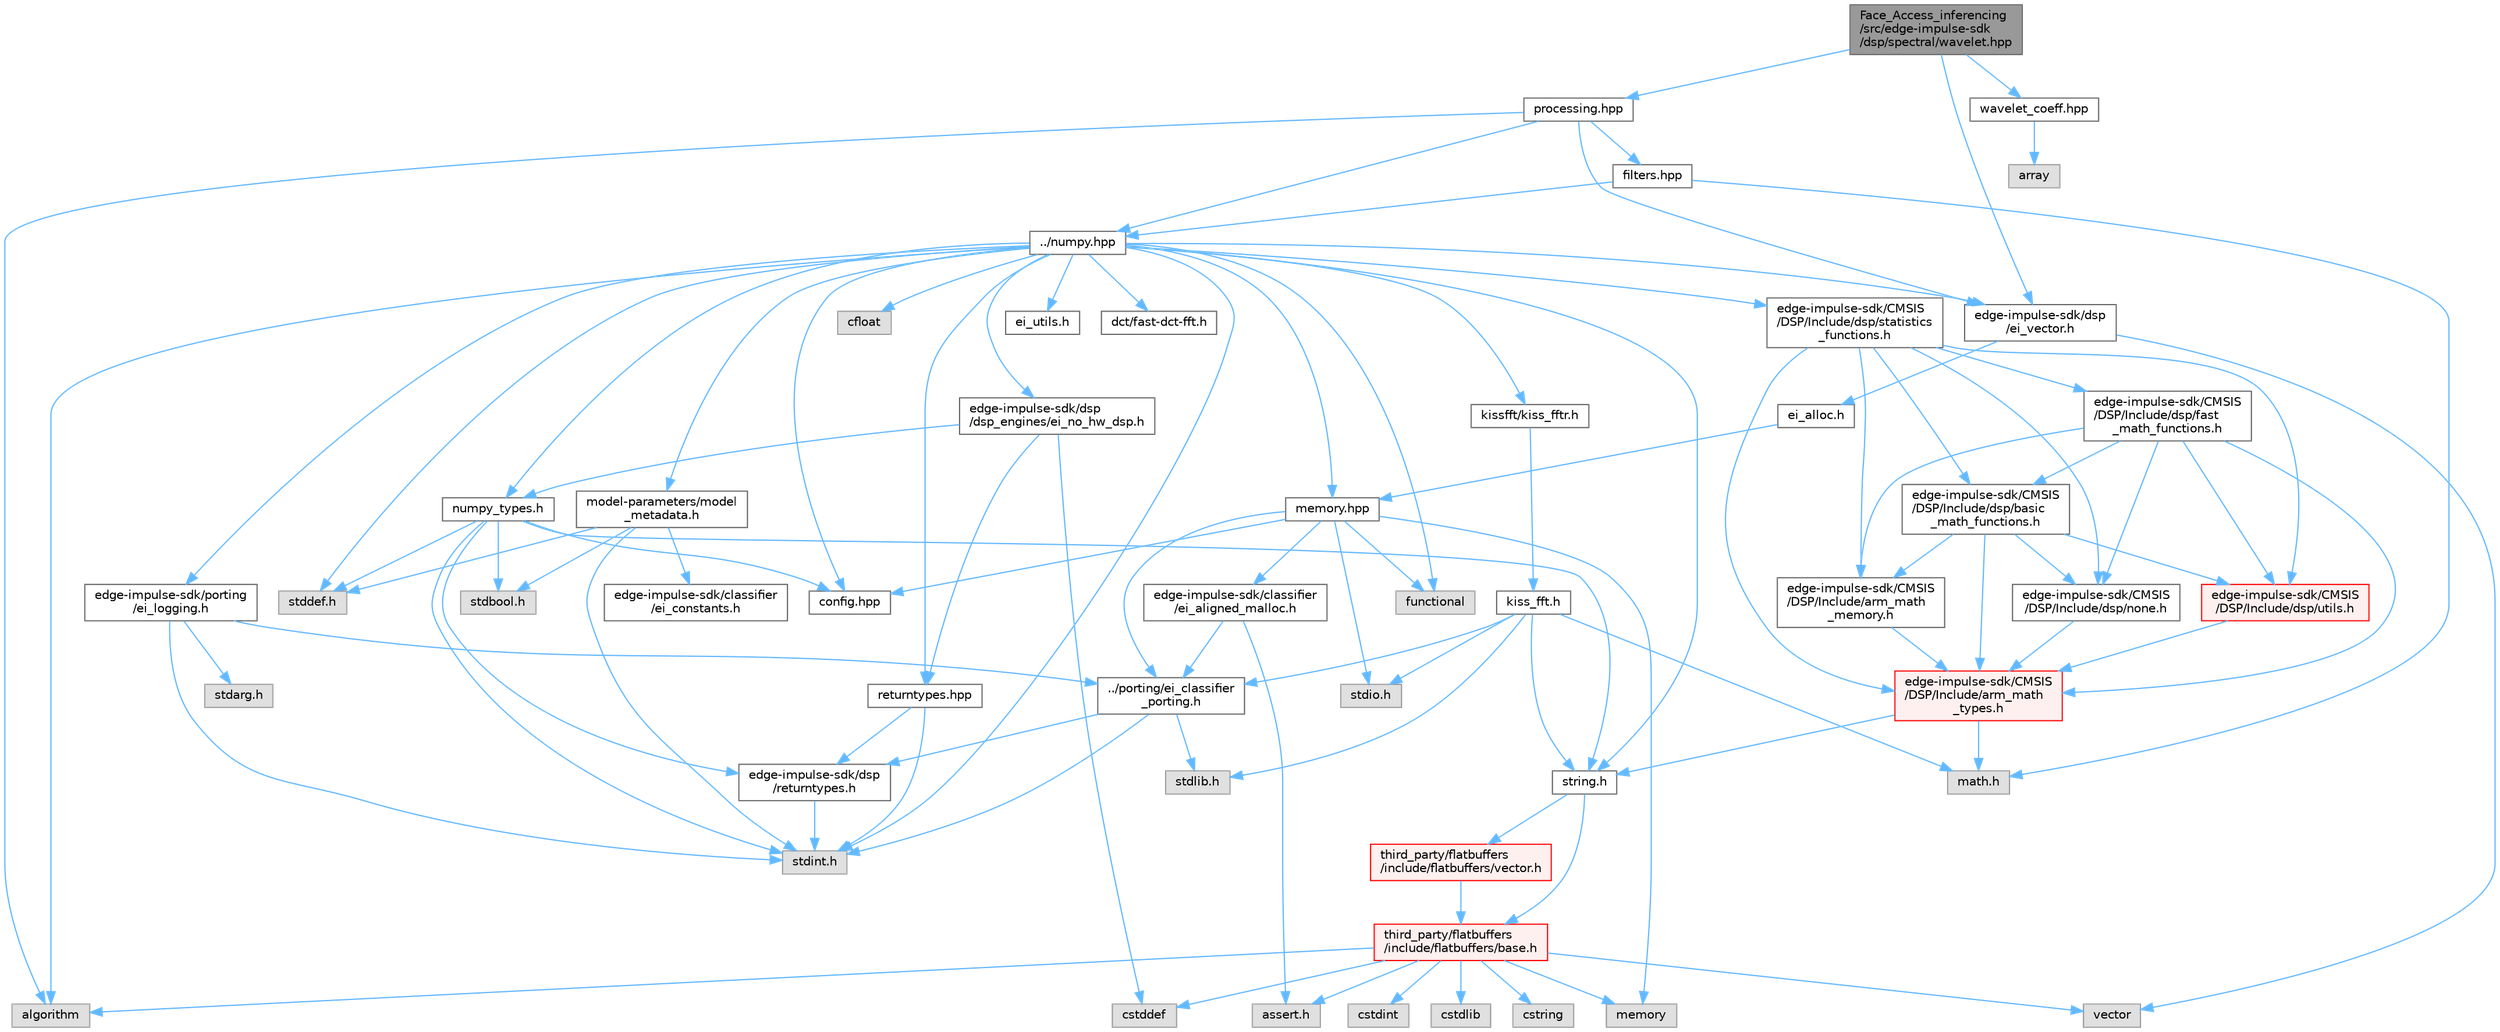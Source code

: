 digraph "Face_Access_inferencing/src/edge-impulse-sdk/dsp/spectral/wavelet.hpp"
{
 // LATEX_PDF_SIZE
  bgcolor="transparent";
  edge [fontname=Helvetica,fontsize=10,labelfontname=Helvetica,labelfontsize=10];
  node [fontname=Helvetica,fontsize=10,shape=box,height=0.2,width=0.4];
  Node1 [id="Node000001",label="Face_Access_inferencing\l/src/edge-impulse-sdk\l/dsp/spectral/wavelet.hpp",height=0.2,width=0.4,color="gray40", fillcolor="grey60", style="filled", fontcolor="black",tooltip=" "];
  Node1 -> Node2 [id="edge1_Node000001_Node000002",color="steelblue1",style="solid",tooltip=" "];
  Node2 [id="Node000002",label="edge-impulse-sdk/dsp\l/ei_vector.h",height=0.2,width=0.4,color="grey40", fillcolor="white", style="filled",URL="$ei__vector_8h.html",tooltip=" "];
  Node2 -> Node3 [id="edge2_Node000002_Node000003",color="steelblue1",style="solid",tooltip=" "];
  Node3 [id="Node000003",label="ei_alloc.h",height=0.2,width=0.4,color="grey40", fillcolor="white", style="filled",URL="$ei__alloc_8h.html",tooltip=" "];
  Node3 -> Node4 [id="edge3_Node000003_Node000004",color="steelblue1",style="solid",tooltip=" "];
  Node4 [id="Node000004",label="memory.hpp",height=0.2,width=0.4,color="grey40", fillcolor="white", style="filled",URL="$memory_8hpp.html",tooltip=" "];
  Node4 -> Node5 [id="edge4_Node000004_Node000005",color="steelblue1",style="solid",tooltip=" "];
  Node5 [id="Node000005",label="functional",height=0.2,width=0.4,color="grey60", fillcolor="#E0E0E0", style="filled",tooltip=" "];
  Node4 -> Node6 [id="edge5_Node000004_Node000006",color="steelblue1",style="solid",tooltip=" "];
  Node6 [id="Node000006",label="stdio.h",height=0.2,width=0.4,color="grey60", fillcolor="#E0E0E0", style="filled",tooltip=" "];
  Node4 -> Node7 [id="edge6_Node000004_Node000007",color="steelblue1",style="solid",tooltip=" "];
  Node7 [id="Node000007",label="memory",height=0.2,width=0.4,color="grey60", fillcolor="#E0E0E0", style="filled",tooltip=" "];
  Node4 -> Node8 [id="edge7_Node000004_Node000008",color="steelblue1",style="solid",tooltip=" "];
  Node8 [id="Node000008",label="../porting/ei_classifier\l_porting.h",height=0.2,width=0.4,color="grey40", fillcolor="white", style="filled",URL="$ei__classifier__porting_8h.html",tooltip=" "];
  Node8 -> Node9 [id="edge8_Node000008_Node000009",color="steelblue1",style="solid",tooltip=" "];
  Node9 [id="Node000009",label="stdint.h",height=0.2,width=0.4,color="grey60", fillcolor="#E0E0E0", style="filled",tooltip=" "];
  Node8 -> Node10 [id="edge9_Node000008_Node000010",color="steelblue1",style="solid",tooltip=" "];
  Node10 [id="Node000010",label="stdlib.h",height=0.2,width=0.4,color="grey60", fillcolor="#E0E0E0", style="filled",tooltip=" "];
  Node8 -> Node11 [id="edge10_Node000008_Node000011",color="steelblue1",style="solid",tooltip=" "];
  Node11 [id="Node000011",label="edge-impulse-sdk/dsp\l/returntypes.h",height=0.2,width=0.4,color="grey40", fillcolor="white", style="filled",URL="$returntypes_8h.html",tooltip=" "];
  Node11 -> Node9 [id="edge11_Node000011_Node000009",color="steelblue1",style="solid",tooltip=" "];
  Node4 -> Node12 [id="edge12_Node000004_Node000012",color="steelblue1",style="solid",tooltip=" "];
  Node12 [id="Node000012",label="edge-impulse-sdk/classifier\l/ei_aligned_malloc.h",height=0.2,width=0.4,color="grey40", fillcolor="white", style="filled",URL="$ei__aligned__malloc_8h.html",tooltip=" "];
  Node12 -> Node13 [id="edge13_Node000012_Node000013",color="steelblue1",style="solid",tooltip=" "];
  Node13 [id="Node000013",label="assert.h",height=0.2,width=0.4,color="grey60", fillcolor="#E0E0E0", style="filled",tooltip=" "];
  Node12 -> Node8 [id="edge14_Node000012_Node000008",color="steelblue1",style="solid",tooltip=" "];
  Node4 -> Node14 [id="edge15_Node000004_Node000014",color="steelblue1",style="solid",tooltip=" "];
  Node14 [id="Node000014",label="config.hpp",height=0.2,width=0.4,color="grey40", fillcolor="white", style="filled",URL="$config_8hpp.html",tooltip=" "];
  Node2 -> Node15 [id="edge16_Node000002_Node000015",color="steelblue1",style="solid",tooltip=" "];
  Node15 [id="Node000015",label="vector",height=0.2,width=0.4,color="grey60", fillcolor="#E0E0E0", style="filled",tooltip=" "];
  Node1 -> Node16 [id="edge17_Node000001_Node000016",color="steelblue1",style="solid",tooltip=" "];
  Node16 [id="Node000016",label="processing.hpp",height=0.2,width=0.4,color="grey40", fillcolor="white", style="filled",URL="$spectral_2processing_8hpp.html",tooltip=" "];
  Node16 -> Node2 [id="edge18_Node000016_Node000002",color="steelblue1",style="solid",tooltip=" "];
  Node16 -> Node17 [id="edge19_Node000016_Node000017",color="steelblue1",style="solid",tooltip=" "];
  Node17 [id="Node000017",label="algorithm",height=0.2,width=0.4,color="grey60", fillcolor="#E0E0E0", style="filled",tooltip=" "];
  Node16 -> Node18 [id="edge20_Node000016_Node000018",color="steelblue1",style="solid",tooltip=" "];
  Node18 [id="Node000018",label="../numpy.hpp",height=0.2,width=0.4,color="grey40", fillcolor="white", style="filled",URL="$numpy_8hpp.html",tooltip=" "];
  Node18 -> Node9 [id="edge21_Node000018_Node000009",color="steelblue1",style="solid",tooltip=" "];
  Node18 -> Node19 [id="edge22_Node000018_Node000019",color="steelblue1",style="solid",tooltip=" "];
  Node19 [id="Node000019",label="string.h",height=0.2,width=0.4,color="grey40", fillcolor="white", style="filled",URL="$string_8h.html",tooltip=" "];
  Node19 -> Node20 [id="edge23_Node000019_Node000020",color="steelblue1",style="solid",tooltip=" "];
  Node20 [id="Node000020",label="third_party/flatbuffers\l/include/flatbuffers/base.h",height=0.2,width=0.4,color="red", fillcolor="#FFF0F0", style="filled",URL="$base_8h.html",tooltip=" "];
  Node20 -> Node13 [id="edge24_Node000020_Node000013",color="steelblue1",style="solid",tooltip=" "];
  Node20 -> Node21 [id="edge25_Node000020_Node000021",color="steelblue1",style="solid",tooltip=" "];
  Node21 [id="Node000021",label="cstdint",height=0.2,width=0.4,color="grey60", fillcolor="#E0E0E0", style="filled",tooltip=" "];
  Node20 -> Node22 [id="edge26_Node000020_Node000022",color="steelblue1",style="solid",tooltip=" "];
  Node22 [id="Node000022",label="cstddef",height=0.2,width=0.4,color="grey60", fillcolor="#E0E0E0", style="filled",tooltip=" "];
  Node20 -> Node23 [id="edge27_Node000020_Node000023",color="steelblue1",style="solid",tooltip=" "];
  Node23 [id="Node000023",label="cstdlib",height=0.2,width=0.4,color="grey60", fillcolor="#E0E0E0", style="filled",tooltip=" "];
  Node20 -> Node24 [id="edge28_Node000020_Node000024",color="steelblue1",style="solid",tooltip=" "];
  Node24 [id="Node000024",label="cstring",height=0.2,width=0.4,color="grey60", fillcolor="#E0E0E0", style="filled",tooltip=" "];
  Node20 -> Node15 [id="edge29_Node000020_Node000015",color="steelblue1",style="solid",tooltip=" "];
  Node20 -> Node17 [id="edge30_Node000020_Node000017",color="steelblue1",style="solid",tooltip=" "];
  Node20 -> Node7 [id="edge31_Node000020_Node000007",color="steelblue1",style="solid",tooltip=" "];
  Node19 -> Node30 [id="edge32_Node000019_Node000030",color="steelblue1",style="solid",tooltip=" "];
  Node30 [id="Node000030",label="third_party/flatbuffers\l/include/flatbuffers/vector.h",height=0.2,width=0.4,color="red", fillcolor="#FFF0F0", style="filled",URL="$vector_8h.html",tooltip=" "];
  Node30 -> Node20 [id="edge33_Node000030_Node000020",color="steelblue1",style="solid",tooltip=" "];
  Node18 -> Node34 [id="edge34_Node000018_Node000034",color="steelblue1",style="solid",tooltip=" "];
  Node34 [id="Node000034",label="stddef.h",height=0.2,width=0.4,color="grey60", fillcolor="#E0E0E0", style="filled",tooltip=" "];
  Node18 -> Node35 [id="edge35_Node000018_Node000035",color="steelblue1",style="solid",tooltip=" "];
  Node35 [id="Node000035",label="cfloat",height=0.2,width=0.4,color="grey60", fillcolor="#E0E0E0", style="filled",tooltip=" "];
  Node18 -> Node2 [id="edge36_Node000018_Node000002",color="steelblue1",style="solid",tooltip=" "];
  Node18 -> Node17 [id="edge37_Node000018_Node000017",color="steelblue1",style="solid",tooltip=" "];
  Node18 -> Node36 [id="edge38_Node000018_Node000036",color="steelblue1",style="solid",tooltip=" "];
  Node36 [id="Node000036",label="numpy_types.h",height=0.2,width=0.4,color="grey40", fillcolor="white", style="filled",URL="$numpy__types_8h.html",tooltip=" "];
  Node36 -> Node9 [id="edge39_Node000036_Node000009",color="steelblue1",style="solid",tooltip=" "];
  Node36 -> Node37 [id="edge40_Node000036_Node000037",color="steelblue1",style="solid",tooltip=" "];
  Node37 [id="Node000037",label="stdbool.h",height=0.2,width=0.4,color="grey60", fillcolor="#E0E0E0", style="filled",tooltip=" "];
  Node36 -> Node19 [id="edge41_Node000036_Node000019",color="steelblue1",style="solid",tooltip=" "];
  Node36 -> Node34 [id="edge42_Node000036_Node000034",color="steelblue1",style="solid",tooltip=" "];
  Node36 -> Node14 [id="edge43_Node000036_Node000014",color="steelblue1",style="solid",tooltip=" "];
  Node36 -> Node11 [id="edge44_Node000036_Node000011",color="steelblue1",style="solid",tooltip=" "];
  Node18 -> Node14 [id="edge45_Node000018_Node000014",color="steelblue1",style="solid",tooltip=" "];
  Node18 -> Node38 [id="edge46_Node000018_Node000038",color="steelblue1",style="solid",tooltip=" "];
  Node38 [id="Node000038",label="returntypes.hpp",height=0.2,width=0.4,color="grey40", fillcolor="white", style="filled",URL="$returntypes_8hpp.html",tooltip=" "];
  Node38 -> Node9 [id="edge47_Node000038_Node000009",color="steelblue1",style="solid",tooltip=" "];
  Node38 -> Node11 [id="edge48_Node000038_Node000011",color="steelblue1",style="solid",tooltip=" "];
  Node18 -> Node4 [id="edge49_Node000018_Node000004",color="steelblue1",style="solid",tooltip=" "];
  Node18 -> Node39 [id="edge50_Node000018_Node000039",color="steelblue1",style="solid",tooltip=" "];
  Node39 [id="Node000039",label="ei_utils.h",height=0.2,width=0.4,color="grey40", fillcolor="white", style="filled",URL="$ei__utils_8h.html",tooltip=" "];
  Node18 -> Node40 [id="edge51_Node000018_Node000040",color="steelblue1",style="solid",tooltip=" "];
  Node40 [id="Node000040",label="dct/fast-dct-fft.h",height=0.2,width=0.4,color="grey40", fillcolor="white", style="filled",URL="$fast-dct-fft_8h.html",tooltip=" "];
  Node18 -> Node41 [id="edge52_Node000018_Node000041",color="steelblue1",style="solid",tooltip=" "];
  Node41 [id="Node000041",label="kissfft/kiss_fftr.h",height=0.2,width=0.4,color="grey40", fillcolor="white", style="filled",URL="$_face___access__inferencing_2src_2edge-impulse-sdk_2dsp_2kissfft_2kiss__fftr_8h.html",tooltip=" "];
  Node41 -> Node42 [id="edge53_Node000041_Node000042",color="steelblue1",style="solid",tooltip=" "];
  Node42 [id="Node000042",label="kiss_fft.h",height=0.2,width=0.4,color="grey40", fillcolor="white", style="filled",URL="$_face___access__inferencing_2src_2edge-impulse-sdk_2dsp_2kissfft_2kiss__fft_8h.html",tooltip=" "];
  Node42 -> Node10 [id="edge54_Node000042_Node000010",color="steelblue1",style="solid",tooltip=" "];
  Node42 -> Node6 [id="edge55_Node000042_Node000006",color="steelblue1",style="solid",tooltip=" "];
  Node42 -> Node43 [id="edge56_Node000042_Node000043",color="steelblue1",style="solid",tooltip=" "];
  Node43 [id="Node000043",label="math.h",height=0.2,width=0.4,color="grey60", fillcolor="#E0E0E0", style="filled",tooltip=" "];
  Node42 -> Node19 [id="edge57_Node000042_Node000019",color="steelblue1",style="solid",tooltip=" "];
  Node42 -> Node8 [id="edge58_Node000042_Node000008",color="steelblue1",style="solid",tooltip=" "];
  Node18 -> Node44 [id="edge59_Node000018_Node000044",color="steelblue1",style="solid",tooltip=" "];
  Node44 [id="Node000044",label="edge-impulse-sdk/porting\l/ei_logging.h",height=0.2,width=0.4,color="grey40", fillcolor="white", style="filled",URL="$ei__logging_8h.html",tooltip=" "];
  Node44 -> Node9 [id="edge60_Node000044_Node000009",color="steelblue1",style="solid",tooltip=" "];
  Node44 -> Node45 [id="edge61_Node000044_Node000045",color="steelblue1",style="solid",tooltip=" "];
  Node45 [id="Node000045",label="stdarg.h",height=0.2,width=0.4,color="grey60", fillcolor="#E0E0E0", style="filled",tooltip=" "];
  Node44 -> Node8 [id="edge62_Node000044_Node000008",color="steelblue1",style="solid",tooltip=" "];
  Node18 -> Node46 [id="edge63_Node000018_Node000046",color="steelblue1",style="solid",tooltip=" "];
  Node46 [id="Node000046",label="model-parameters/model\l_metadata.h",height=0.2,width=0.4,color="grey40", fillcolor="white", style="filled",URL="$model__metadata_8h.html",tooltip=" "];
  Node46 -> Node9 [id="edge64_Node000046_Node000009",color="steelblue1",style="solid",tooltip=" "];
  Node46 -> Node37 [id="edge65_Node000046_Node000037",color="steelblue1",style="solid",tooltip=" "];
  Node46 -> Node34 [id="edge66_Node000046_Node000034",color="steelblue1",style="solid",tooltip=" "];
  Node46 -> Node47 [id="edge67_Node000046_Node000047",color="steelblue1",style="solid",tooltip=" "];
  Node47 [id="Node000047",label="edge-impulse-sdk/classifier\l/ei_constants.h",height=0.2,width=0.4,color="grey40", fillcolor="white", style="filled",URL="$ei__constants_8h.html",tooltip=" "];
  Node18 -> Node48 [id="edge68_Node000018_Node000048",color="steelblue1",style="solid",tooltip=" "];
  Node48 [id="Node000048",label="edge-impulse-sdk/dsp\l/dsp_engines/ei_no_hw_dsp.h",height=0.2,width=0.4,color="grey40", fillcolor="white", style="filled",URL="$ei__no__hw__dsp_8h.html",tooltip=" "];
  Node48 -> Node22 [id="edge69_Node000048_Node000022",color="steelblue1",style="solid",tooltip=" "];
  Node48 -> Node38 [id="edge70_Node000048_Node000038",color="steelblue1",style="solid",tooltip=" "];
  Node48 -> Node36 [id="edge71_Node000048_Node000036",color="steelblue1",style="solid",tooltip=" "];
  Node18 -> Node49 [id="edge72_Node000018_Node000049",color="steelblue1",style="solid",tooltip=" "];
  Node49 [id="Node000049",label="edge-impulse-sdk/CMSIS\l/DSP/Include/dsp/statistics\l_functions.h",height=0.2,width=0.4,color="grey40", fillcolor="white", style="filled",URL="$statistics__functions_8h.html",tooltip=" "];
  Node49 -> Node50 [id="edge73_Node000049_Node000050",color="steelblue1",style="solid",tooltip=" "];
  Node50 [id="Node000050",label="edge-impulse-sdk/CMSIS\l/DSP/Include/arm_math\l_types.h",height=0.2,width=0.4,color="red", fillcolor="#FFF0F0", style="filled",URL="$arm__math__types_8h.html",tooltip=" "];
  Node50 -> Node19 [id="edge74_Node000050_Node000019",color="steelblue1",style="solid",tooltip=" "];
  Node50 -> Node43 [id="edge75_Node000050_Node000043",color="steelblue1",style="solid",tooltip=" "];
  Node49 -> Node54 [id="edge76_Node000049_Node000054",color="steelblue1",style="solid",tooltip=" "];
  Node54 [id="Node000054",label="edge-impulse-sdk/CMSIS\l/DSP/Include/arm_math\l_memory.h",height=0.2,width=0.4,color="grey40", fillcolor="white", style="filled",URL="$arm__math__memory_8h.html",tooltip=" "];
  Node54 -> Node50 [id="edge77_Node000054_Node000050",color="steelblue1",style="solid",tooltip=" "];
  Node49 -> Node55 [id="edge78_Node000049_Node000055",color="steelblue1",style="solid",tooltip=" "];
  Node55 [id="Node000055",label="edge-impulse-sdk/CMSIS\l/DSP/Include/dsp/none.h",height=0.2,width=0.4,color="grey40", fillcolor="white", style="filled",URL="$none_8h.html",tooltip=" "];
  Node55 -> Node50 [id="edge79_Node000055_Node000050",color="steelblue1",style="solid",tooltip=" "];
  Node49 -> Node56 [id="edge80_Node000049_Node000056",color="steelblue1",style="solid",tooltip=" "];
  Node56 [id="Node000056",label="edge-impulse-sdk/CMSIS\l/DSP/Include/dsp/utils.h",height=0.2,width=0.4,color="red", fillcolor="#FFF0F0", style="filled",URL="$utils_8h.html",tooltip=" "];
  Node56 -> Node50 [id="edge81_Node000056_Node000050",color="steelblue1",style="solid",tooltip=" "];
  Node49 -> Node57 [id="edge82_Node000049_Node000057",color="steelblue1",style="solid",tooltip=" "];
  Node57 [id="Node000057",label="edge-impulse-sdk/CMSIS\l/DSP/Include/dsp/basic\l_math_functions.h",height=0.2,width=0.4,color="grey40", fillcolor="white", style="filled",URL="$basic__math__functions_8h.html",tooltip=" "];
  Node57 -> Node50 [id="edge83_Node000057_Node000050",color="steelblue1",style="solid",tooltip=" "];
  Node57 -> Node54 [id="edge84_Node000057_Node000054",color="steelblue1",style="solid",tooltip=" "];
  Node57 -> Node55 [id="edge85_Node000057_Node000055",color="steelblue1",style="solid",tooltip=" "];
  Node57 -> Node56 [id="edge86_Node000057_Node000056",color="steelblue1",style="solid",tooltip=" "];
  Node49 -> Node58 [id="edge87_Node000049_Node000058",color="steelblue1",style="solid",tooltip=" "];
  Node58 [id="Node000058",label="edge-impulse-sdk/CMSIS\l/DSP/Include/dsp/fast\l_math_functions.h",height=0.2,width=0.4,color="grey40", fillcolor="white", style="filled",URL="$fast__math__functions_8h.html",tooltip=" "];
  Node58 -> Node50 [id="edge88_Node000058_Node000050",color="steelblue1",style="solid",tooltip=" "];
  Node58 -> Node54 [id="edge89_Node000058_Node000054",color="steelblue1",style="solid",tooltip=" "];
  Node58 -> Node55 [id="edge90_Node000058_Node000055",color="steelblue1",style="solid",tooltip=" "];
  Node58 -> Node56 [id="edge91_Node000058_Node000056",color="steelblue1",style="solid",tooltip=" "];
  Node58 -> Node57 [id="edge92_Node000058_Node000057",color="steelblue1",style="solid",tooltip=" "];
  Node18 -> Node5 [id="edge93_Node000018_Node000005",color="steelblue1",style="solid",tooltip=" "];
  Node16 -> Node59 [id="edge94_Node000016_Node000059",color="steelblue1",style="solid",tooltip=" "];
  Node59 [id="Node000059",label="filters.hpp",height=0.2,width=0.4,color="grey40", fillcolor="white", style="filled",URL="$filters_8hpp.html",tooltip=" "];
  Node59 -> Node43 [id="edge95_Node000059_Node000043",color="steelblue1",style="solid",tooltip=" "];
  Node59 -> Node18 [id="edge96_Node000059_Node000018",color="steelblue1",style="solid",tooltip=" "];
  Node1 -> Node60 [id="edge97_Node000001_Node000060",color="steelblue1",style="solid",tooltip=" "];
  Node60 [id="Node000060",label="wavelet_coeff.hpp",height=0.2,width=0.4,color="grey40", fillcolor="white", style="filled",URL="$wavelet__coeff_8hpp.html",tooltip=" "];
  Node60 -> Node61 [id="edge98_Node000060_Node000061",color="steelblue1",style="solid",tooltip=" "];
  Node61 [id="Node000061",label="array",height=0.2,width=0.4,color="grey60", fillcolor="#E0E0E0", style="filled",tooltip=" "];
}
